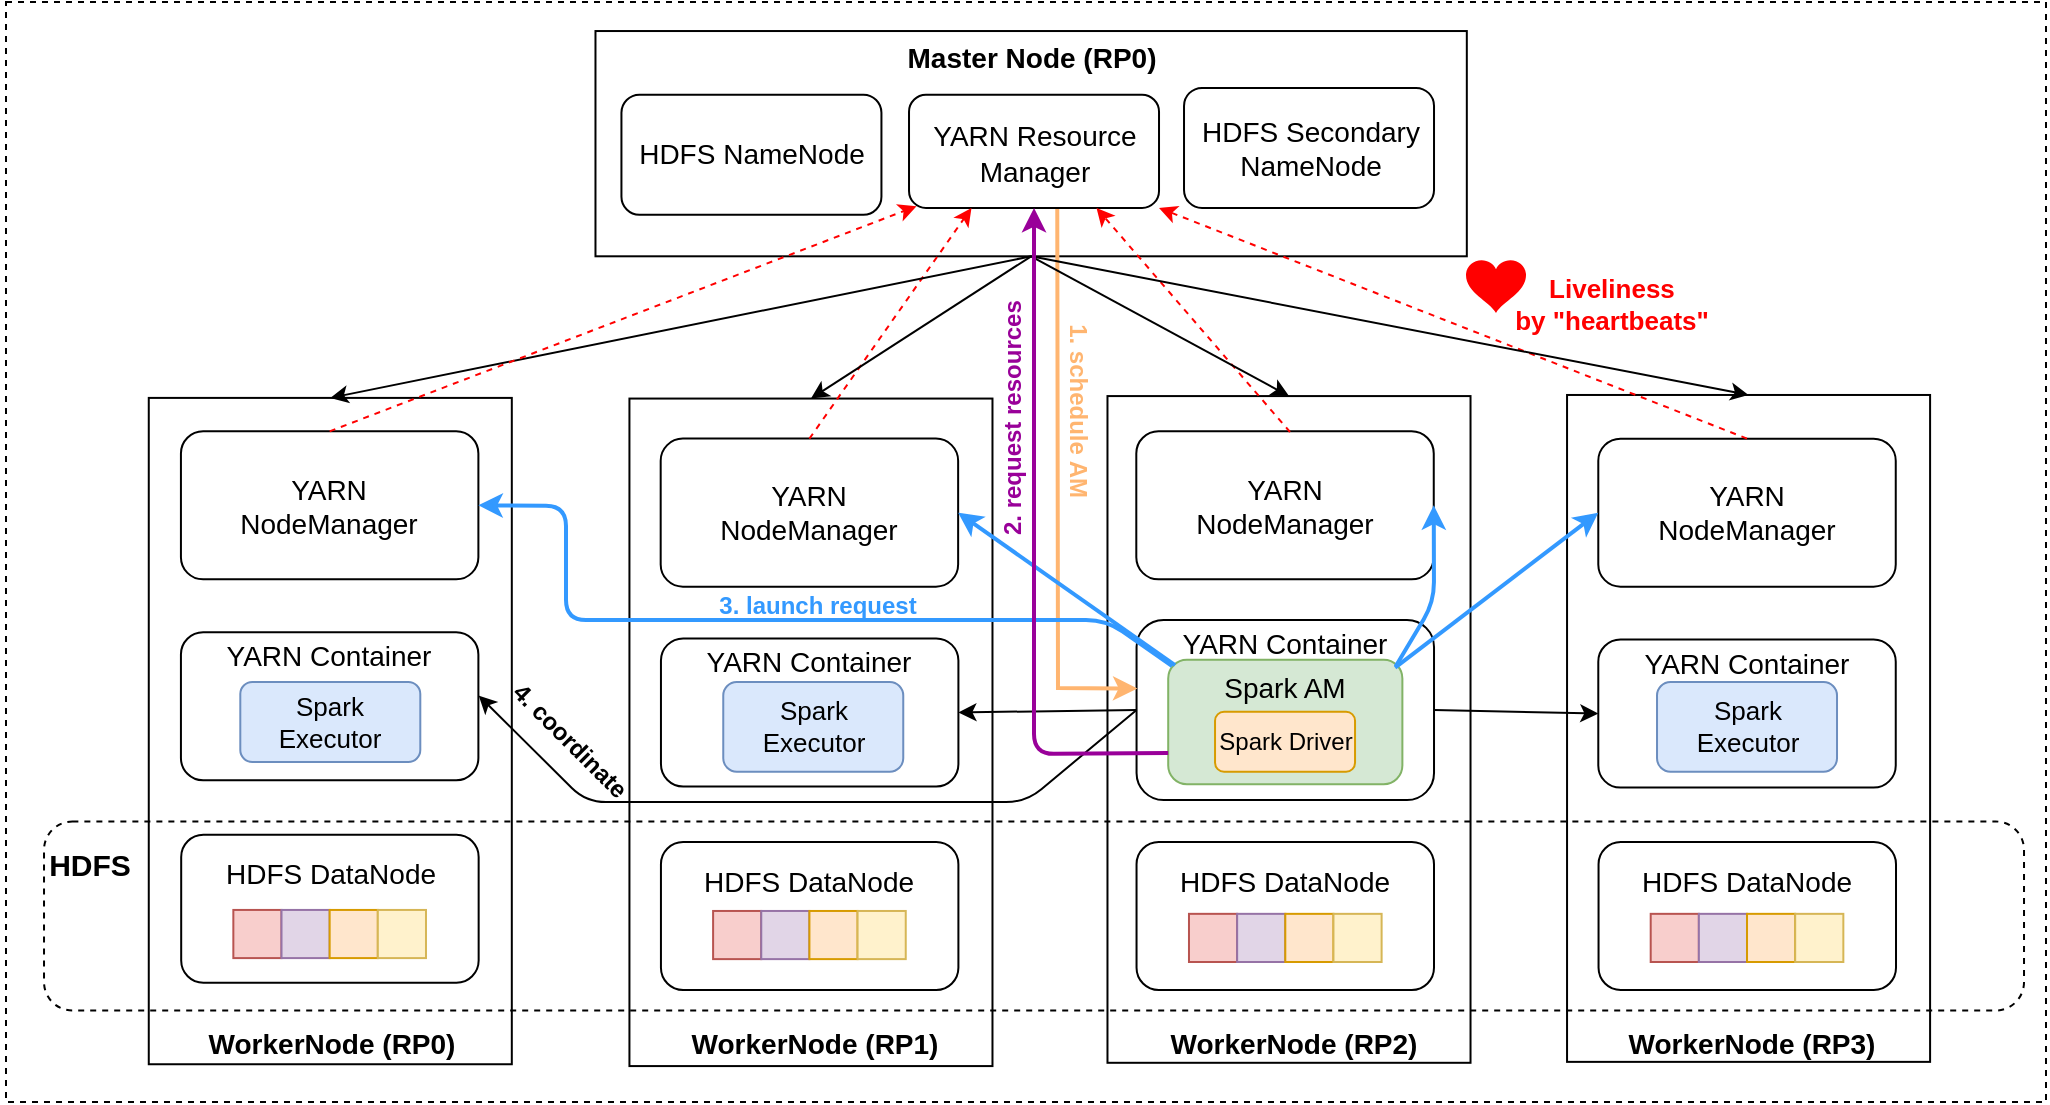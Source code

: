 <mxfile version="13.1.2" type="google"><diagram id="V20qn2221DbPEehVOTzi" name="Page-1"><mxGraphModel dx="1951" dy="432" grid="1" gridSize="10" guides="1" tooltips="1" connect="1" arrows="1" fold="1" page="1" pageScale="1" pageWidth="1169" pageHeight="827" math="0" shadow="0"><root><mxCell id="0"/><mxCell id="1" parent="0"/><mxCell id="nQ38iABMXo4JxGOm5fIb-36" value="" style="rounded=0;whiteSpace=wrap;html=1;dashed=1;fontSize=11;fillColor=#ffffff;fontFamily=Tahoma;strokeWidth=1;strokeColor=#000000;" parent="1" vertex="1"><mxGeometry x="-550" y="210" width="1020" height="550" as="geometry"/></mxCell><mxCell id="4M3Jf5XTcDkDtPplPas0-90" value="" style="rounded=0;whiteSpace=wrap;html=1;rotation=-90;fontFamily=Helvetica;fontStyle=0;strokeWidth=1;fontSize=15;" parent="1" vertex="1"><mxGeometry x="-75.18" y="482.96" width="333.36" height="181.52" as="geometry"/></mxCell><mxCell id="4M3Jf5XTcDkDtPplPas0-5" value="" style="rounded=0;whiteSpace=wrap;html=1;rotation=-90;fontFamily=Helvetica;fontStyle=0;strokeWidth=1;" parent="1" vertex="1"><mxGeometry x="-93.74" y="63" width="112.63" height="435.67" as="geometry"/></mxCell><mxCell id="4M3Jf5XTcDkDtPplPas0-8" value="&lt;div style=&quot;font-size: 14px&quot; align=&quot;center&quot;&gt;&lt;b&gt;&lt;font style=&quot;font-size: 14px&quot;&gt;Master Node (RP0)&lt;/font&gt;&lt;/b&gt;&lt;/div&gt;" style="text;html=1;strokeColor=none;fillColor=none;align=center;verticalAlign=middle;whiteSpace=wrap;rounded=0;fontFamily=Helvetica;fontStyle=0;strokeWidth=1;fontSize=15;" parent="1" vertex="1"><mxGeometry x="-122.3" y="228.14" width="170" height="20" as="geometry"/></mxCell><mxCell id="4M3Jf5XTcDkDtPplPas0-9" value="&lt;font style=&quot;font-size: 14px&quot;&gt;YARN Resource Manager&lt;/font&gt;" style="rounded=1;whiteSpace=wrap;html=1;fillColor=none;fontFamily=Helvetica;fontStyle=0;strokeWidth=1;fontSize=15;" parent="1" vertex="1"><mxGeometry x="-98.49" y="256.37" width="125" height="56.57" as="geometry"/></mxCell><mxCell id="4M3Jf5XTcDkDtPplPas0-49" value="&lt;div style=&quot;font-size: 14px&quot; align=&quot;center&quot;&gt;&lt;font style=&quot;font-size: 14px&quot;&gt;HDFS Secondary NameNode&lt;br&gt;&lt;/font&gt;&lt;/div&gt;" style="rounded=1;whiteSpace=wrap;html=1;fillColor=none;align=left;fontFamily=Helvetica;fontStyle=0;strokeWidth=1;fontSize=15;" parent="1" vertex="1"><mxGeometry x="39.01" y="252.94" width="125" height="60" as="geometry"/></mxCell><mxCell id="4M3Jf5XTcDkDtPplPas0-95" value="&lt;b&gt;&lt;font style=&quot;font-size: 14px&quot;&gt;WorkerNode (RP2)&lt;/font&gt;&lt;/b&gt;" style="text;html=1;strokeColor=none;fillColor=none;align=center;verticalAlign=middle;whiteSpace=wrap;rounded=0;fontFamily=Helvetica;fontStyle=0;strokeWidth=1;fontSize=15;" parent="1" vertex="1"><mxGeometry x="26.5" y="719.99" width="133.5" height="20" as="geometry"/></mxCell><mxCell id="nQ38iABMXo4JxGOm5fIb-5" value="&lt;div style=&quot;font-size: 14px&quot; align=&quot;center&quot;&gt;&lt;font style=&quot;font-size: 14px&quot;&gt;YARN&lt;/font&gt;&lt;/div&gt;&lt;div style=&quot;font-size: 14px&quot; align=&quot;center&quot;&gt;&lt;font style=&quot;font-size: 14px&quot;&gt;NodeManager&lt;br&gt;&lt;/font&gt;&lt;/div&gt;" style="rounded=1;whiteSpace=wrap;html=1;fillColor=none;align=center;fontFamily=Helvetica;fontStyle=0;strokeWidth=1;fontSize=15;" parent="1" vertex="1"><mxGeometry x="15.15" y="424.65" width="148.73" height="74.02" as="geometry"/></mxCell><mxCell id="nQ38iABMXo4JxGOm5fIb-6" value="&lt;div&gt;&lt;font style=&quot;font-size: 14px&quot;&gt;HDFS DataNode&lt;/font&gt;&lt;/div&gt;&lt;div&gt;&lt;font style=&quot;font-size: 14px&quot;&gt;&lt;br&gt;&lt;/font&gt;&lt;/div&gt;&lt;div&gt;&lt;font style=&quot;font-size: 14px&quot;&gt;&lt;br&gt;&lt;/font&gt;&lt;/div&gt;" style="rounded=1;whiteSpace=wrap;html=1;fillColor=none;align=center;fontFamily=Helvetica;fontStyle=0;strokeWidth=1;fontSize=15;" parent="1" vertex="1"><mxGeometry x="15.27" y="629.99" width="148.73" height="74.02" as="geometry"/></mxCell><mxCell id="4M3Jf5XTcDkDtPplPas0-39" style="edgeStyle=orthogonalEdgeStyle;rounded=0;orthogonalLoop=1;jettySize=auto;html=1;exitX=0.5;exitY=1;exitDx=0;exitDy=0;fontFamily=Helvetica;fontStyle=0;strokeWidth=1;fontSize=15;" parent="1" edge="1"><mxGeometry relative="1" as="geometry"><mxPoint x="65.67" y="599.74" as="sourcePoint"/><mxPoint x="65.67" y="599.74" as="targetPoint"/></mxGeometry></mxCell><mxCell id="nQ38iABMXo4JxGOm5fIb-9" value="" style="rounded=0;whiteSpace=wrap;html=1;rotation=-90;fontFamily=Helvetica;fontStyle=0;strokeWidth=1;fontSize=15;" parent="1" vertex="1"><mxGeometry x="-314.4" y="484.4" width="333.76" height="181.52" as="geometry"/></mxCell><mxCell id="nQ38iABMXo4JxGOm5fIb-10" value="&lt;b&gt;&lt;font style=&quot;font-size: 14px&quot;&gt;WorkerNode (RP1)&lt;/font&gt;&lt;/b&gt;" style="text;html=1;strokeColor=none;fillColor=none;align=center;verticalAlign=middle;whiteSpace=wrap;rounded=0;fontFamily=Helvetica;fontStyle=0;strokeWidth=1;fontSize=15;" parent="1" vertex="1"><mxGeometry x="-211.37" y="719.99" width="131.37" height="20" as="geometry"/></mxCell><mxCell id="nQ38iABMXo4JxGOm5fIb-11" value="&lt;div style=&quot;font-size: 14px&quot; align=&quot;center&quot;&gt;&lt;font style=&quot;font-size: 14px&quot;&gt;YARN&lt;/font&gt;&lt;/div&gt;&lt;div style=&quot;font-size: 14px&quot; align=&quot;center&quot;&gt;&lt;font style=&quot;font-size: 14px&quot;&gt;NodeManager&lt;br&gt;&lt;/font&gt;&lt;/div&gt;" style="rounded=1;whiteSpace=wrap;html=1;fillColor=none;align=center;fontFamily=Helvetica;fontStyle=0;strokeWidth=1;fontSize=15;" parent="1" vertex="1"><mxGeometry x="-222.66" y="428.31" width="148.73" height="74.02" as="geometry"/></mxCell><mxCell id="nQ38iABMXo4JxGOm5fIb-12" value="&lt;div&gt;&lt;font style=&quot;font-size: 14px&quot;&gt;HDFS DataNode&lt;/font&gt;&lt;/div&gt;&lt;div&gt;&lt;font style=&quot;font-size: 14px&quot;&gt;&lt;br&gt;&lt;/font&gt;&lt;/div&gt;&lt;div&gt;&lt;font style=&quot;font-size: 14px&quot;&gt;&lt;br&gt;&lt;/font&gt;&lt;/div&gt;" style="rounded=1;whiteSpace=wrap;html=1;fillColor=none;align=center;fontFamily=Helvetica;fontStyle=0;strokeWidth=1;fontSize=15;" parent="1" vertex="1"><mxGeometry x="-222.53" y="629.99" width="148.73" height="74.02" as="geometry"/></mxCell><mxCell id="nQ38iABMXo4JxGOm5fIb-14" style="edgeStyle=orthogonalEdgeStyle;rounded=0;orthogonalLoop=1;jettySize=auto;html=1;exitX=0.5;exitY=1;exitDx=0;exitDy=0;fontFamily=Helvetica;fontStyle=0;strokeWidth=1;fontSize=15;" parent="1" edge="1"><mxGeometry relative="1" as="geometry"><mxPoint x="-172.14" y="603.4" as="sourcePoint"/><mxPoint x="-172.14" y="603.4" as="targetPoint"/></mxGeometry></mxCell><mxCell id="nQ38iABMXo4JxGOm5fIb-25" value="" style="rounded=0;whiteSpace=wrap;html=1;rotation=-90;fontFamily=Helvetica;fontStyle=0;strokeWidth=1;fontSize=15;" parent="1" vertex="1"><mxGeometry x="154.56" y="482.45" width="333.45" height="181.52" as="geometry"/></mxCell><mxCell id="nQ38iABMXo4JxGOm5fIb-26" value="&lt;b&gt;&lt;font style=&quot;font-size: 14px&quot;&gt;WorkerNode (RP3)&lt;/font&gt;&lt;/b&gt;" style="text;html=1;strokeColor=none;fillColor=none;align=center;verticalAlign=middle;whiteSpace=wrap;rounded=0;fontFamily=Helvetica;fontStyle=0;strokeWidth=1;fontSize=15;" parent="1" vertex="1"><mxGeometry x="256.29" y="719.99" width="133.71" height="20" as="geometry"/></mxCell><mxCell id="nQ38iABMXo4JxGOm5fIb-27" value="&lt;div style=&quot;font-size: 14px&quot; align=&quot;center&quot;&gt;&lt;font style=&quot;font-size: 14px&quot;&gt;YARN&lt;/font&gt;&lt;/div&gt;&lt;div style=&quot;font-size: 14px&quot; align=&quot;center&quot;&gt;&lt;font style=&quot;font-size: 14px&quot;&gt;NodeManager&lt;br&gt;&lt;/font&gt;&lt;/div&gt;" style="rounded=1;whiteSpace=wrap;html=1;fillColor=none;align=center;fontFamily=Helvetica;fontStyle=0;strokeWidth=1;fontSize=15;" parent="1" vertex="1"><mxGeometry x="246.145" y="428.315" width="148.73" height="74.02" as="geometry"/></mxCell><mxCell id="nQ38iABMXo4JxGOm5fIb-28" value="&lt;div&gt;&lt;font style=&quot;font-size: 14px&quot;&gt;HDFS DataNode&lt;/font&gt;&lt;/div&gt;&lt;div&gt;&lt;font style=&quot;font-size: 14px&quot;&gt;&lt;br&gt;&lt;/font&gt;&lt;/div&gt;&lt;div&gt;&lt;font style=&quot;font-size: 14px&quot;&gt;&lt;br&gt;&lt;/font&gt;&lt;/div&gt;" style="rounded=1;whiteSpace=wrap;html=1;fillColor=none;align=center;fontFamily=Helvetica;fontStyle=0;strokeWidth=1;fontSize=15;" parent="1" vertex="1"><mxGeometry x="246.275" y="629.995" width="148.73" height="74.02" as="geometry"/></mxCell><mxCell id="nQ38iABMXo4JxGOm5fIb-29" style="edgeStyle=orthogonalEdgeStyle;rounded=0;orthogonalLoop=1;jettySize=auto;html=1;exitX=0.5;exitY=1;exitDx=0;exitDy=0;fontFamily=Helvetica;fontStyle=0;strokeWidth=1;fontSize=15;" parent="1" edge="1"><mxGeometry relative="1" as="geometry"><mxPoint x="296.665" y="603.405" as="sourcePoint"/><mxPoint x="296.665" y="603.405" as="targetPoint"/></mxGeometry></mxCell><mxCell id="nQ38iABMXo4JxGOm5fIb-39" value="&lt;b&gt;&lt;font style=&quot;font-size: 15px&quot;&gt;HDFS&lt;/font&gt;&lt;/b&gt;" style="text;html=1;strokeColor=none;fillColor=none;align=center;verticalAlign=middle;whiteSpace=wrap;rounded=0;dashed=1;fontSize=15;fontStyle=0;fontFamily=Helvetica;strokeWidth=1;" parent="1" vertex="1"><mxGeometry x="-552.53" y="625.36" width="90" height="30.6" as="geometry"/></mxCell><mxCell id="nQ38iABMXo4JxGOm5fIb-57" value="" style="endArrow=classic;html=1;fontFamily=Helvetica;fontSize=11;exitX=0.5;exitY=0;exitDx=0;exitDy=0;fontColor=#FF9933;dashed=1;fillColor=#ffe6cc;strokeColor=#FF0000;entryX=0.25;entryY=1;entryDx=0;entryDy=0;strokeWidth=1;fontStyle=0" parent="1" source="nQ38iABMXo4JxGOm5fIb-11" target="4M3Jf5XTcDkDtPplPas0-9" edge="1"><mxGeometry width="50" height="50" relative="1" as="geometry"><mxPoint x="-10" y="450" as="sourcePoint"/><mxPoint x="-60" y="500" as="targetPoint"/></mxGeometry></mxCell><mxCell id="nQ38iABMXo4JxGOm5fIb-58" value="" style="endArrow=classic;html=1;fontFamily=Helvetica;fontSize=11;dashed=1;fillColor=#ffe6cc;strokeColor=#FF0000;entryX=0.75;entryY=1;entryDx=0;entryDy=0;strokeWidth=1;fontStyle=0" parent="1" target="4M3Jf5XTcDkDtPplPas0-9" edge="1"><mxGeometry width="50" height="50" relative="1" as="geometry"><mxPoint x="92" y="425" as="sourcePoint"/><mxPoint x="92" y="280" as="targetPoint"/></mxGeometry></mxCell><mxCell id="nQ38iABMXo4JxGOm5fIb-59" value="" style="endArrow=classic;html=1;fontFamily=Helvetica;fontSize=11;entryX=1;entryY=1;entryDx=0;entryDy=0;exitX=0.5;exitY=0;exitDx=0;exitDy=0;dashed=1;fillColor=#ffe6cc;strokeColor=#FF0000;strokeWidth=1;fontStyle=0" parent="1" source="nQ38iABMXo4JxGOm5fIb-27" target="4M3Jf5XTcDkDtPplPas0-9" edge="1"><mxGeometry width="50" height="50" relative="1" as="geometry"><mxPoint x="-10" y="450" as="sourcePoint"/><mxPoint x="90" y="310" as="targetPoint"/></mxGeometry></mxCell><mxCell id="nQ38iABMXo4JxGOm5fIb-60" value="&lt;div style=&quot;font-size: 14px&quot;&gt;&lt;font style=&quot;font-size: 14px&quot;&gt;YARN Container&lt;/font&gt;&lt;/div&gt;&lt;div style=&quot;font-size: 14px&quot;&gt;&lt;font style=&quot;font-size: 14px&quot;&gt;&lt;br&gt;&lt;/font&gt;&lt;/div&gt;&lt;div style=&quot;font-size: 14px&quot;&gt;&lt;font style=&quot;font-size: 14px&quot;&gt;&lt;br&gt;&lt;/font&gt;&lt;/div&gt;&lt;div style=&quot;font-size: 14px&quot;&gt;&lt;font style=&quot;font-size: 14px&quot;&gt;&lt;br&gt;&lt;/font&gt;&lt;/div&gt;" style="rounded=1;whiteSpace=wrap;html=1;fillColor=none;align=center;fontFamily=Helvetica;fontStyle=0;strokeWidth=1;fontSize=15;" parent="1" vertex="1"><mxGeometry x="246.145" y="528.785" width="148.73" height="74.02" as="geometry"/></mxCell><mxCell id="nQ38iABMXo4JxGOm5fIb-61" value="&lt;div style=&quot;font-size: 14px&quot;&gt;&lt;font style=&quot;font-size: 14px&quot;&gt;YARN Container&lt;/font&gt;&lt;/div&gt;&lt;div style=&quot;font-size: 14px&quot;&gt;&lt;font style=&quot;font-size: 14px&quot;&gt;&lt;br&gt;&lt;/font&gt;&lt;/div&gt;&lt;div style=&quot;font-size: 14px&quot;&gt;&lt;font style=&quot;font-size: 14px&quot;&gt;&lt;br&gt;&lt;/font&gt;&lt;/div&gt;&lt;div style=&quot;font-size: 14px&quot;&gt;&lt;font style=&quot;font-size: 14px&quot;&gt;&lt;br&gt;&lt;/font&gt;&lt;/div&gt;" style="rounded=1;whiteSpace=wrap;html=1;fillColor=none;align=center;fontFamily=Helvetica;fontStyle=0;strokeWidth=1;fontSize=15;" parent="1" vertex="1"><mxGeometry x="-222.525" y="528.195" width="148.73" height="74.02" as="geometry"/></mxCell><mxCell id="nQ38iABMXo4JxGOm5fIb-62" value="&lt;div style=&quot;font-size: 14px&quot;&gt;&lt;font style=&quot;font-size: 14px&quot;&gt;YARN Container&lt;/font&gt;&lt;/div&gt;&lt;div style=&quot;font-size: 14px&quot;&gt;&lt;font style=&quot;font-size: 14px&quot;&gt;&lt;br&gt;&lt;/font&gt;&lt;/div&gt;&lt;div style=&quot;font-size: 14px&quot;&gt;&lt;font style=&quot;font-size: 14px&quot;&gt;&lt;br&gt;&lt;/font&gt;&lt;/div&gt;&lt;div style=&quot;font-size: 14px&quot;&gt;&lt;font style=&quot;font-size: 14px&quot;&gt;&lt;br&gt;&lt;/font&gt;&lt;/div&gt;&lt;div style=&quot;font-size: 14px&quot;&gt;&lt;font style=&quot;font-size: 14px&quot;&gt;&lt;br&gt;&lt;/font&gt;&lt;/div&gt;" style="rounded=1;whiteSpace=wrap;html=1;fillColor=none;align=center;fontFamily=Helvetica;fontStyle=0;strokeWidth=1;fontSize=15;" parent="1" vertex="1"><mxGeometry x="15.28" y="519" width="148.73" height="90" as="geometry"/></mxCell><mxCell id="nQ38iABMXo4JxGOm5fIb-64" value="&lt;div style=&quot;font-size: 14px&quot; align=&quot;center&quot;&gt;&lt;font style=&quot;font-size: 14px&quot;&gt;HDFS NameNode&lt;/font&gt;&lt;/div&gt;" style="rounded=1;whiteSpace=wrap;html=1;fillColor=none;align=center;fontFamily=Helvetica;fontStyle=0;strokeWidth=1;fontSize=15;" parent="1" vertex="1"><mxGeometry x="-242.28" y="256.37" width="130" height="60" as="geometry"/></mxCell><mxCell id="nQ38iABMXo4JxGOm5fIb-66" value="" style="endArrow=classic;html=1;strokeColor=#FFB570;fontFamily=Helvetica;fontSize=11;fontColor=#FF9933;entryX=0.003;entryY=0.381;entryDx=0;entryDy=0;rounded=0;strokeWidth=2;exitX=0.593;exitY=1.009;exitDx=0;exitDy=0;fontStyle=0;entryPerimeter=0;exitPerimeter=0;" parent="1" source="4M3Jf5XTcDkDtPplPas0-9" target="nQ38iABMXo4JxGOm5fIb-62" edge="1"><mxGeometry width="50" height="50" relative="1" as="geometry"><mxPoint x="-36.01" y="315.96" as="sourcePoint"/><mxPoint x="-10" y="450" as="targetPoint"/><Array as="points"><mxPoint x="-24" y="553"/></Array></mxGeometry></mxCell><mxCell id="nQ38iABMXo4JxGOm5fIb-67" value="" style="endArrow=classic;html=1;strokeColor=#000000;strokeWidth=1;fontFamily=Helvetica;fontSize=15;fontColor=#FF9933;exitX=0;exitY=0.5;exitDx=0;exitDy=0;entryX=1;entryY=0.5;entryDx=0;entryDy=0;fontStyle=0" parent="1" source="nQ38iABMXo4JxGOm5fIb-62" target="nQ38iABMXo4JxGOm5fIb-61" edge="1"><mxGeometry width="50" height="50" relative="1" as="geometry"><mxPoint x="-60" y="500" as="sourcePoint"/><mxPoint x="-10" y="450" as="targetPoint"/></mxGeometry></mxCell><mxCell id="nQ38iABMXo4JxGOm5fIb-68" value="" style="endArrow=classic;html=1;strokeColor=#000000;strokeWidth=1;fontFamily=Helvetica;fontSize=15;fontColor=#FF9933;exitX=1;exitY=0.5;exitDx=0;exitDy=0;entryX=0;entryY=0.5;entryDx=0;entryDy=0;fontStyle=0" parent="1" source="nQ38iABMXo4JxGOm5fIb-62" target="nQ38iABMXo4JxGOm5fIb-60" edge="1"><mxGeometry width="50" height="50" relative="1" as="geometry"><mxPoint x="-60" y="500" as="sourcePoint"/><mxPoint x="-10" y="450" as="targetPoint"/></mxGeometry></mxCell><mxCell id="nQ38iABMXo4JxGOm5fIb-70" value="" style="shape=mxgraph.signs.healthcare.heart_2;html=1;fillColor=#FF0000;strokeColor=none;verticalLabelPosition=bottom;verticalAlign=top;align=center;rounded=1;dashed=1;fontFamily=Helvetica;fontSize=11;fontColor=#FF9933;fontStyle=0;strokeWidth=1;" parent="1" vertex="1"><mxGeometry x="180.0" y="339.17" width="30" height="26.28" as="geometry"/></mxCell><mxCell id="nQ38iABMXo4JxGOm5fIb-71" value="&lt;div style=&quot;font-size: 13px&quot;&gt;&lt;font color=&quot;#FF0000&quot;&gt;&lt;b&gt;Liveliness&lt;/b&gt;&lt;/font&gt;&lt;/div&gt;&lt;div style=&quot;font-size: 13px&quot;&gt;&lt;font color=&quot;#FF0000&quot;&gt;&lt;b&gt;by &quot;heartbeats&quot;&lt;/b&gt;&lt;/font&gt;&lt;br style=&quot;font-size: 13px&quot;&gt;&lt;/div&gt;" style="text;html=1;strokeColor=none;fillColor=none;align=center;verticalAlign=middle;whiteSpace=wrap;rounded=0;dashed=1;fontFamily=Helvetica;fontSize=13;fontColor=#000000;fontStyle=0;strokeWidth=1;" parent="1" vertex="1"><mxGeometry x="190.0" y="339.17" width="126.02" height="44.22" as="geometry"/></mxCell><mxCell id="nQ38iABMXo4JxGOm5fIb-72" value="" style="endArrow=classic;html=1;strokeColor=#000000;strokeWidth=1;fontFamily=Helvetica;fontSize=11;fontColor=#000000;entryX=1;entryY=0.5;entryDx=0;entryDy=0;exitX=0;exitY=0.5;exitDx=0;exitDy=0;fontStyle=0" parent="1" source="4M3Jf5XTcDkDtPplPas0-5" target="nQ38iABMXo4JxGOm5fIb-9" edge="1"><mxGeometry width="50" height="50" relative="1" as="geometry"><mxPoint x="-50" y="290" as="sourcePoint"/><mxPoint x="-10" y="450" as="targetPoint"/></mxGeometry></mxCell><mxCell id="nQ38iABMXo4JxGOm5fIb-74" value="" style="endArrow=classic;html=1;strokeColor=#000000;strokeWidth=1;fontFamily=Helvetica;fontSize=11;fontColor=#000000;entryX=1;entryY=0.5;entryDx=0;entryDy=0;exitX=0;exitY=0.5;exitDx=0;exitDy=0;fontStyle=0" parent="1" source="4M3Jf5XTcDkDtPplPas0-5" target="nQ38iABMXo4JxGOm5fIb-25" edge="1"><mxGeometry width="50" height="50" relative="1" as="geometry"><mxPoint x="90" y="344" as="sourcePoint"/><mxPoint x="-10" y="450" as="targetPoint"/></mxGeometry></mxCell><mxCell id="GbpS8pH4tpCspSf2tfIF-4" value="" style="rounded=0;whiteSpace=wrap;html=1;rotation=-90;fontFamily=Helvetica;fontStyle=0;strokeWidth=1;fontSize=15;" parent="1" vertex="1"><mxGeometry x="-554.44" y="483.78" width="333.17" height="181.52" as="geometry"/></mxCell><mxCell id="GbpS8pH4tpCspSf2tfIF-5" value="&lt;b&gt;&lt;font style=&quot;font-size: 14px&quot;&gt;WorkerNode (RP0)&lt;/font&gt;&lt;/b&gt;" style="text;html=1;strokeColor=none;fillColor=none;align=center;verticalAlign=middle;whiteSpace=wrap;rounded=0;fontFamily=Helvetica;fontStyle=0;strokeWidth=1;fontSize=15;" parent="1" vertex="1"><mxGeometry x="-453.76" y="719.99" width="133.76" height="20" as="geometry"/></mxCell><mxCell id="GbpS8pH4tpCspSf2tfIF-6" value="&lt;div style=&quot;font-size: 14px&quot; align=&quot;center&quot;&gt;&lt;font style=&quot;font-size: 14px&quot;&gt;YARN&lt;/font&gt;&lt;/div&gt;&lt;div style=&quot;font-size: 14px&quot; align=&quot;center&quot;&gt;&lt;font style=&quot;font-size: 14px&quot;&gt;NodeManager&lt;br&gt;&lt;/font&gt;&lt;/div&gt;" style="rounded=1;whiteSpace=wrap;html=1;fillColor=none;align=center;fontFamily=Helvetica;fontStyle=0;strokeWidth=1;fontSize=15;" parent="1" vertex="1"><mxGeometry x="-462.535" y="424.655" width="148.73" height="74.02" as="geometry"/></mxCell><mxCell id="GbpS8pH4tpCspSf2tfIF-7" value="&lt;div&gt;&lt;font style=&quot;font-size: 14px&quot;&gt;HDFS DataNode&lt;/font&gt;&lt;/div&gt;&lt;div&gt;&lt;font style=&quot;font-size: 14px&quot;&gt;&lt;br&gt;&lt;/font&gt;&lt;/div&gt;&lt;div&gt;&lt;font style=&quot;font-size: 14px&quot;&gt;&lt;br&gt;&lt;/font&gt;&lt;/div&gt;" style="rounded=1;whiteSpace=wrap;html=1;fillColor=none;align=center;fontFamily=Helvetica;fontStyle=0;strokeWidth=1;fontSize=15;" parent="1" vertex="1"><mxGeometry x="-462.405" y="626.335" width="148.73" height="74.02" as="geometry"/></mxCell><mxCell id="GbpS8pH4tpCspSf2tfIF-8" style="edgeStyle=orthogonalEdgeStyle;rounded=0;orthogonalLoop=1;jettySize=auto;html=1;exitX=0.5;exitY=1;exitDx=0;exitDy=0;fontFamily=Helvetica;fontStyle=0;strokeWidth=1;fontSize=15;" parent="1" edge="1"><mxGeometry relative="1" as="geometry"><mxPoint x="-412.015" y="599.745" as="sourcePoint"/><mxPoint x="-412.015" y="599.745" as="targetPoint"/></mxGeometry></mxCell><mxCell id="GbpS8pH4tpCspSf2tfIF-9" value="&lt;div style=&quot;font-size: 14px&quot;&gt;&lt;font style=&quot;font-size: 14px&quot;&gt;YARN Container&lt;/font&gt;&lt;/div&gt;&lt;div style=&quot;font-size: 14px&quot;&gt;&lt;font style=&quot;font-size: 14px&quot;&gt;&lt;br&gt;&lt;/font&gt;&lt;/div&gt;&lt;div style=&quot;font-size: 14px&quot;&gt;&lt;font style=&quot;font-size: 14px&quot;&gt;&lt;br&gt;&lt;/font&gt;&lt;/div&gt;&lt;div style=&quot;font-size: 14px&quot;&gt;&lt;font style=&quot;font-size: 14px&quot;&gt;&lt;br&gt;&lt;/font&gt;&lt;/div&gt;" style="rounded=1;whiteSpace=wrap;html=1;fillColor=none;align=center;fontFamily=Helvetica;fontStyle=0;strokeWidth=1;fontSize=15;" parent="1" vertex="1"><mxGeometry x="-462.535" y="525.125" width="148.73" height="74.02" as="geometry"/></mxCell><mxCell id="nQ38iABMXo4JxGOm5fIb-37" value="" style="rounded=1;whiteSpace=wrap;html=1;dashed=1;fontSize=15;fillColor=none;fontFamily=Helvetica;fontStyle=0;strokeWidth=1;" parent="1" vertex="1"><mxGeometry x="-530.99" y="619.75" width="990" height="94.5" as="geometry"/></mxCell><mxCell id="GbpS8pH4tpCspSf2tfIF-10" value="" style="endArrow=classic;html=1;exitX=0;exitY=0.5;exitDx=0;exitDy=0;entryX=1;entryY=0.5;entryDx=0;entryDy=0;strokeWidth=1;fontStyle=0;fontFamily=Helvetica;" parent="1" source="4M3Jf5XTcDkDtPplPas0-5" target="GbpS8pH4tpCspSf2tfIF-4" edge="1"><mxGeometry width="50" height="50" relative="1" as="geometry"><mxPoint x="-80" y="510" as="sourcePoint"/><mxPoint x="-30" y="460" as="targetPoint"/></mxGeometry></mxCell><mxCell id="GbpS8pH4tpCspSf2tfIF-11" value="" style="endArrow=classic;html=1;strokeWidth=1;exitX=0;exitY=0.5;exitDx=0;exitDy=0;fontStyle=0;fontFamily=Helvetica;entryX=1;entryY=0.5;entryDx=0;entryDy=0;" parent="1" source="4M3Jf5XTcDkDtPplPas0-5" target="4M3Jf5XTcDkDtPplPas0-90" edge="1"><mxGeometry width="50" height="50" relative="1" as="geometry"><mxPoint x="-49" y="290" as="sourcePoint"/><mxPoint x="90" y="390" as="targetPoint"/></mxGeometry></mxCell><mxCell id="GbpS8pH4tpCspSf2tfIF-12" value="" style="endArrow=classic;html=1;fontFamily=Helvetica;fontSize=11;exitX=0.5;exitY=0;exitDx=0;exitDy=0;fontColor=#FF9933;dashed=1;fillColor=#ffe6cc;strokeColor=#FF0000;entryX=0.03;entryY=0.985;entryDx=0;entryDy=0;strokeWidth=1;entryPerimeter=0;fontStyle=0" parent="1" source="GbpS8pH4tpCspSf2tfIF-6" target="4M3Jf5XTcDkDtPplPas0-9" edge="1"><mxGeometry width="50" height="50" relative="1" as="geometry"><mxPoint x="-63.93" y="438.31" as="sourcePoint"/><mxPoint x="74.05" y="199.5" as="targetPoint"/></mxGeometry></mxCell><mxCell id="GbpS8pH4tpCspSf2tfIF-15" value="" style="endArrow=classic;html=1;strokeColor=#000000;strokeWidth=1;fontFamily=Helvetica;fontSize=15;fontColor=#FF9933;exitX=0;exitY=0.5;exitDx=0;exitDy=0;entryX=1.001;entryY=0.428;entryDx=0;entryDy=0;fontStyle=0;entryPerimeter=0;" parent="1" source="nQ38iABMXo4JxGOm5fIb-62" target="GbpS8pH4tpCspSf2tfIF-9" edge="1"><mxGeometry width="50" height="50" relative="1" as="geometry"><mxPoint x="25.275" y="575.205" as="sourcePoint"/><mxPoint x="-63.795" y="575.205" as="targetPoint"/><Array as="points"><mxPoint x="-40" y="610"/><mxPoint x="-260" y="610"/></Array></mxGeometry></mxCell><mxCell id="z9CgurMJh6pHddlm_dFl-1" value="&lt;font style=&quot;font-size: 13px&quot;&gt;&lt;span&gt;Spark Executor&lt;/span&gt;&lt;/font&gt;" style="rounded=1;whiteSpace=wrap;html=1;strokeWidth=1;fontFamily=Helvetica;fontStyle=0;fillColor=#dae8fc;strokeColor=#6c8ebf;" parent="1" vertex="1"><mxGeometry x="-432.85" y="550" width="90" height="40" as="geometry"/></mxCell><mxCell id="z9CgurMJh6pHddlm_dFl-2" value="&lt;font style=&quot;font-size: 13px&quot;&gt;&lt;span&gt;Spark Executor&lt;/span&gt;&lt;/font&gt;" style="rounded=1;whiteSpace=wrap;html=1;strokeWidth=1;fontFamily=Helvetica;fontStyle=0;fillColor=#dae8fc;strokeColor=#6c8ebf;" parent="1" vertex="1"><mxGeometry x="-191.37" y="550" width="90" height="44.87" as="geometry"/></mxCell><mxCell id="z9CgurMJh6pHddlm_dFl-3" value="&lt;font style=&quot;font-size: 13px&quot;&gt;&lt;span&gt;Spark Executor&lt;/span&gt;&lt;/font&gt;" style="rounded=1;whiteSpace=wrap;html=1;strokeWidth=1;fontFamily=Helvetica;fontStyle=0;fillColor=#dae8fc;strokeColor=#6c8ebf;" parent="1" vertex="1"><mxGeometry x="275.51" y="550" width="90" height="44.87" as="geometry"/></mxCell><mxCell id="z9CgurMJh6pHddlm_dFl-4" value="&lt;div&gt;&lt;font style=&quot;font-size: 14px&quot;&gt;&lt;span&gt;Spark AM&lt;/span&gt;&lt;/font&gt;&lt;/div&gt;&lt;div&gt;&lt;font style=&quot;font-size: 14px&quot;&gt;&lt;span&gt;&lt;br&gt;&lt;/span&gt;&lt;/font&gt;&lt;/div&gt;&lt;div&gt;&lt;font style=&quot;font-size: 14px&quot;&gt;&lt;span&gt;&lt;br&gt;&lt;/span&gt;&lt;/font&gt;&lt;/div&gt;" style="rounded=1;whiteSpace=wrap;html=1;strokeWidth=1;fontFamily=Helvetica;fontStyle=0;fillColor=#d5e8d4;strokeColor=#82b366;" parent="1" vertex="1"><mxGeometry x="31.1" y="538.89" width="117.09" height="62.22" as="geometry"/></mxCell><mxCell id="z9CgurMJh6pHddlm_dFl-6" value="&lt;span&gt;Spark Driver&lt;/span&gt;" style="rounded=1;whiteSpace=wrap;html=1;strokeWidth=1;fontFamily=Helvetica;fontStyle=0;fillColor=#ffe6cc;strokeColor=#d79b00;" parent="1" vertex="1"><mxGeometry x="54.52" y="564.87" width="70" height="30" as="geometry"/></mxCell><mxCell id="0JQ55BMpsMnFumPpKP-O-1" value="" style="endArrow=classic;html=1;entryX=1;entryY=0.5;entryDx=0;entryDy=0;exitX=0.017;exitY=0.05;exitDx=0;exitDy=0;exitPerimeter=0;strokeColor=#3399FF;strokeWidth=2;" parent="1" source="z9CgurMJh6pHddlm_dFl-4" target="GbpS8pH4tpCspSf2tfIF-6" edge="1"><mxGeometry width="50" height="50" relative="1" as="geometry"><mxPoint x="-400" y="370" as="sourcePoint"/><mxPoint x="-350" y="320" as="targetPoint"/><Array as="points"><mxPoint y="519"/><mxPoint x="-270" y="519"/><mxPoint x="-270" y="462"/></Array></mxGeometry></mxCell><mxCell id="0JQ55BMpsMnFumPpKP-O-2" value="" style="endArrow=classic;html=1;strokeColor=#3399FF;strokeWidth=2;exitX=0.029;exitY=0.043;exitDx=0;exitDy=0;entryX=1;entryY=0.5;entryDx=0;entryDy=0;exitPerimeter=0;" parent="1" source="z9CgurMJh6pHddlm_dFl-4" target="nQ38iABMXo4JxGOm5fIb-11" edge="1"><mxGeometry width="50" height="50" relative="1" as="geometry"><mxPoint y="610" as="sourcePoint"/><mxPoint x="50" y="560" as="targetPoint"/></mxGeometry></mxCell><mxCell id="0JQ55BMpsMnFumPpKP-O-3" value="" style="endArrow=classic;html=1;strokeColor=#3399FF;strokeWidth=2;exitX=0.969;exitY=0.063;exitDx=0;exitDy=0;entryX=0;entryY=0.5;entryDx=0;entryDy=0;exitPerimeter=0;" parent="1" source="z9CgurMJh6pHddlm_dFl-4" target="nQ38iABMXo4JxGOm5fIb-27" edge="1"><mxGeometry width="50" height="50" relative="1" as="geometry"><mxPoint x="30" y="600" as="sourcePoint"/><mxPoint x="80" y="550" as="targetPoint"/></mxGeometry></mxCell><mxCell id="0JQ55BMpsMnFumPpKP-O-4" value="" style="endArrow=classic;html=1;strokeColor=#3399FF;strokeWidth=2;entryX=1;entryY=0.5;entryDx=0;entryDy=0;exitX=0.971;exitY=0.054;exitDx=0;exitDy=0;exitPerimeter=0;" parent="1" source="z9CgurMJh6pHddlm_dFl-4" target="nQ38iABMXo4JxGOm5fIb-5" edge="1"><mxGeometry width="50" height="50" relative="1" as="geometry"><mxPoint x="30" y="600" as="sourcePoint"/><mxPoint x="80" y="550" as="targetPoint"/><Array as="points"><mxPoint x="164" y="510"/></Array></mxGeometry></mxCell><mxCell id="0JQ55BMpsMnFumPpKP-O-5" value="&lt;b&gt;&lt;font color=&quot;#FFB570&quot;&gt;1. schedule AM&lt;/font&gt;&lt;/b&gt;" style="text;html=1;strokeColor=none;fillColor=none;align=center;verticalAlign=middle;whiteSpace=wrap;rounded=0;rotation=90;" parent="1" vertex="1"><mxGeometry x="-58.9" y="404.65" width="90" height="20" as="geometry"/></mxCell><mxCell id="0JQ55BMpsMnFumPpKP-O-6" value="&lt;font color=&quot;#3399FF&quot;&gt;3. launch request&lt;/font&gt;" style="text;html=1;strokeColor=none;fillColor=none;align=center;verticalAlign=middle;whiteSpace=wrap;rounded=0;fontStyle=1" parent="1" vertex="1"><mxGeometry x="-198.16" y="502.33" width="108.16" height="20" as="geometry"/></mxCell><mxCell id="0JQ55BMpsMnFumPpKP-O-10" value="" style="whiteSpace=wrap;html=1;aspect=fixed;fillColor=#f8cecc;strokeColor=#b85450;" parent="1" vertex="1"><mxGeometry x="272.35" y="665.92" width="24.08" height="24.08" as="geometry"/></mxCell><mxCell id="0JQ55BMpsMnFumPpKP-O-11" value="" style="whiteSpace=wrap;html=1;aspect=fixed;fillColor=#e1d5e7;strokeColor=#9673a6;" parent="1" vertex="1"><mxGeometry x="296.43" y="665.92" width="24.08" height="24.08" as="geometry"/></mxCell><mxCell id="0JQ55BMpsMnFumPpKP-O-12" value="" style="whiteSpace=wrap;html=1;aspect=fixed;fillColor=#ffe6cc;strokeColor=#d79b00;" parent="1" vertex="1"><mxGeometry x="320.51" y="665.92" width="24.08" height="24.08" as="geometry"/></mxCell><mxCell id="0JQ55BMpsMnFumPpKP-O-15" value="" style="whiteSpace=wrap;html=1;aspect=fixed;fillColor=#fff2cc;strokeColor=#d6b656;" parent="1" vertex="1"><mxGeometry x="344.59" y="665.92" width="24.08" height="24.08" as="geometry"/></mxCell><mxCell id="0JQ55BMpsMnFumPpKP-O-20" value="" style="whiteSpace=wrap;html=1;aspect=fixed;fillColor=#f8cecc;strokeColor=#b85450;" parent="1" vertex="1"><mxGeometry x="41.49" y="665.92" width="24.08" height="24.08" as="geometry"/></mxCell><mxCell id="0JQ55BMpsMnFumPpKP-O-21" value="" style="whiteSpace=wrap;html=1;aspect=fixed;fillColor=#e1d5e7;strokeColor=#9673a6;" parent="1" vertex="1"><mxGeometry x="65.57" y="665.92" width="24.08" height="24.08" as="geometry"/></mxCell><mxCell id="0JQ55BMpsMnFumPpKP-O-22" value="" style="whiteSpace=wrap;html=1;aspect=fixed;fillColor=#ffe6cc;strokeColor=#d79b00;" parent="1" vertex="1"><mxGeometry x="89.65" y="665.92" width="24.08" height="24.08" as="geometry"/></mxCell><mxCell id="0JQ55BMpsMnFumPpKP-O-23" value="" style="whiteSpace=wrap;html=1;aspect=fixed;fillColor=#fff2cc;strokeColor=#d6b656;" parent="1" vertex="1"><mxGeometry x="113.73" y="665.92" width="24.08" height="24.08" as="geometry"/></mxCell><mxCell id="0JQ55BMpsMnFumPpKP-O-28" value="" style="whiteSpace=wrap;html=1;aspect=fixed;fillColor=#f8cecc;strokeColor=#b85450;" parent="1" vertex="1"><mxGeometry x="-196.45" y="664.48" width="24.08" height="24.08" as="geometry"/></mxCell><mxCell id="0JQ55BMpsMnFumPpKP-O-29" value="" style="whiteSpace=wrap;html=1;aspect=fixed;fillColor=#e1d5e7;strokeColor=#9673a6;" parent="1" vertex="1"><mxGeometry x="-172.37" y="664.48" width="24.08" height="24.08" as="geometry"/></mxCell><mxCell id="0JQ55BMpsMnFumPpKP-O-30" value="" style="whiteSpace=wrap;html=1;aspect=fixed;fillColor=#ffe6cc;strokeColor=#d79b00;" parent="1" vertex="1"><mxGeometry x="-148.29" y="664.48" width="24.08" height="24.08" as="geometry"/></mxCell><mxCell id="0JQ55BMpsMnFumPpKP-O-31" value="" style="whiteSpace=wrap;html=1;aspect=fixed;fillColor=#fff2cc;strokeColor=#d6b656;" parent="1" vertex="1"><mxGeometry x="-124.21" y="664.48" width="24.08" height="24.08" as="geometry"/></mxCell><mxCell id="0JQ55BMpsMnFumPpKP-O-32" value="" style="whiteSpace=wrap;html=1;aspect=fixed;fillColor=#f8cecc;strokeColor=#b85450;" parent="1" vertex="1"><mxGeometry x="-436.33" y="663.97" width="24.08" height="24.08" as="geometry"/></mxCell><mxCell id="0JQ55BMpsMnFumPpKP-O-33" value="" style="whiteSpace=wrap;html=1;aspect=fixed;fillColor=#e1d5e7;strokeColor=#9673a6;" parent="1" vertex="1"><mxGeometry x="-412.25" y="663.97" width="24.08" height="24.08" as="geometry"/></mxCell><mxCell id="0JQ55BMpsMnFumPpKP-O-34" value="" style="whiteSpace=wrap;html=1;aspect=fixed;fillColor=#ffe6cc;strokeColor=#d79b00;" parent="1" vertex="1"><mxGeometry x="-388.17" y="663.97" width="24.08" height="24.08" as="geometry"/></mxCell><mxCell id="0JQ55BMpsMnFumPpKP-O-35" value="" style="whiteSpace=wrap;html=1;aspect=fixed;fillColor=#fff2cc;strokeColor=#d6b656;" parent="1" vertex="1"><mxGeometry x="-364.09" y="663.97" width="24.08" height="24.08" as="geometry"/></mxCell><mxCell id="aIYJBNopnzlwGQXIyopt-2" value="" style="endArrow=classic;html=1;exitX=0;exitY=0.75;exitDx=0;exitDy=0;entryX=0.5;entryY=1;entryDx=0;entryDy=0;strokeWidth=2;fillColor=#f8cecc;strokeColor=#990099;" parent="1" source="z9CgurMJh6pHddlm_dFl-4" target="4M3Jf5XTcDkDtPplPas0-9" edge="1"><mxGeometry width="50" height="50" relative="1" as="geometry"><mxPoint x="-70" y="460" as="sourcePoint"/><mxPoint x="-20" y="410" as="targetPoint"/><Array as="points"><mxPoint x="-36" y="586"/></Array></mxGeometry></mxCell><mxCell id="aIYJBNopnzlwGQXIyopt-3" value="&lt;div&gt;2. request resources&lt;/div&gt;" style="text;html=1;strokeColor=none;fillColor=none;align=center;verticalAlign=middle;whiteSpace=wrap;rounded=0;rotation=-90;fontStyle=1;fontColor=#990099;" parent="1" vertex="1"><mxGeometry x="-118.5" y="408.31" width="145" height="20" as="geometry"/></mxCell><mxCell id="iZERP5_ONXMWcwOjhgab-1" value="&lt;b&gt;4. coordinate&lt;/b&gt;" style="text;html=1;strokeColor=none;fillColor=none;align=center;verticalAlign=middle;whiteSpace=wrap;rounded=0;rotation=45;" parent="1" vertex="1"><mxGeometry x="-312.52" y="569.87" width="90" height="20" as="geometry"/></mxCell></root></mxGraphModel></diagram></mxfile>